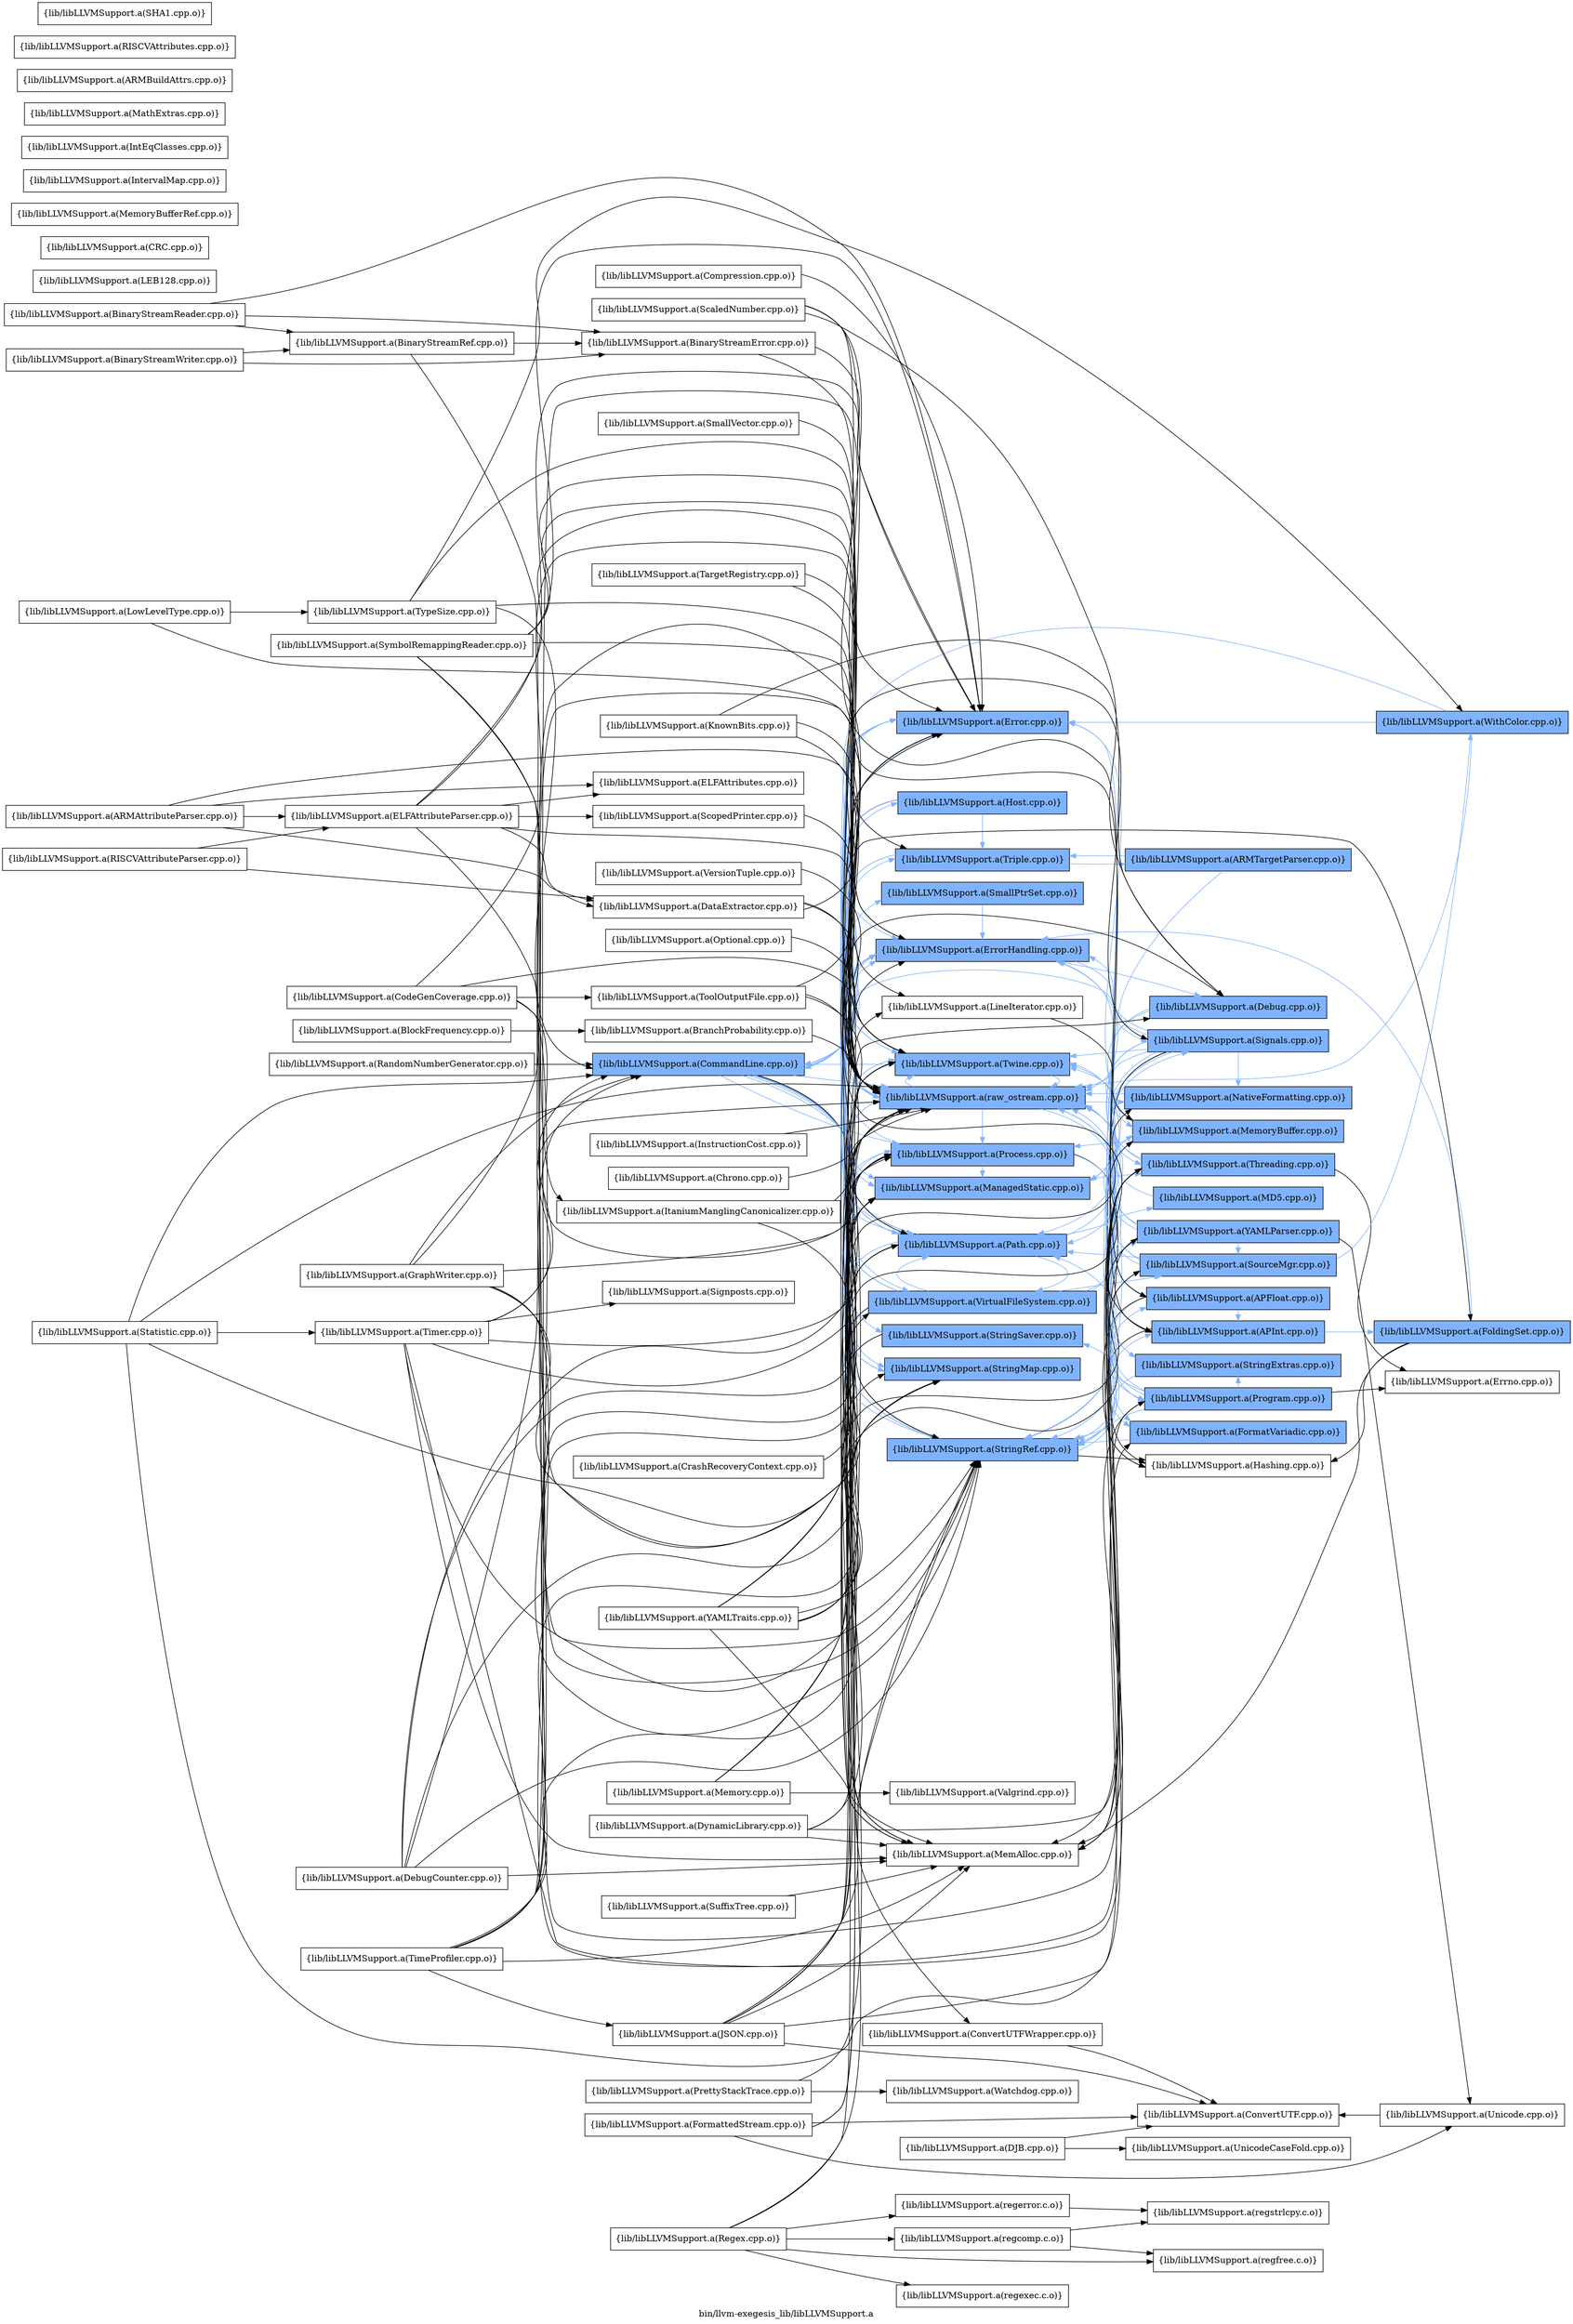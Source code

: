 digraph "bin/llvm-exegesis_lib/libLLVMSupport.a" {
	label="bin/llvm-exegesis_lib/libLLVMSupport.a";
	rankdir=LR;
	{ rank=same; Node0x55b45cbd2948;  }
	{ rank=same; Node0x55b45cbb5208; Node0x55b45cbb7238; Node0x55b45cbb7508; Node0x55b45cbae0e8; Node0x55b45cbaefe8; Node0x55b45cbd2cb8; Node0x55b45cbd3bb8; Node0x55b45cbd3438; Node0x55b45cbc2318; Node0x55b45cbc2098; Node0x55b45cbc73b8; Node0x55b45cbbc238; Node0x55b45cbba208; Node0x55b45cbb9218; Node0x55b45cbb81d8; Node0x55b45cbb8908;  }
	{ rank=same; Node0x55b45cbcd9e8; Node0x55b45cbae2c8; Node0x55b45cbd4608; Node0x55b45cbaf0d8; Node0x55b45cbd2538; Node0x55b45cbd35c8; Node0x55b45cbc1e68; Node0x55b45cbc5d38; Node0x55b45cbb6338; Node0x55b45cbb6ab8; Node0x55b45cbbbc48; Node0x55b45cbb9768; Node0x55b45cbb9e98; Node0x55b45cbc2d68; Node0x55b45cbb4cb8; Node0x55b45cbc30d8;  }
	{ rank=same; Node0x55b45cbd2948;  }
	{ rank=same; Node0x55b45cbb5208; Node0x55b45cbb7238; Node0x55b45cbb7508; Node0x55b45cbae0e8; Node0x55b45cbaefe8; Node0x55b45cbd2cb8; Node0x55b45cbd3bb8; Node0x55b45cbd3438; Node0x55b45cbc2318; Node0x55b45cbc2098; Node0x55b45cbc73b8; Node0x55b45cbbc238; Node0x55b45cbba208; Node0x55b45cbb9218; Node0x55b45cbb81d8; Node0x55b45cbb8908;  }
	{ rank=same; Node0x55b45cbcd9e8; Node0x55b45cbae2c8; Node0x55b45cbd4608; Node0x55b45cbaf0d8; Node0x55b45cbd2538; Node0x55b45cbd35c8; Node0x55b45cbc1e68; Node0x55b45cbc5d38; Node0x55b45cbb6338; Node0x55b45cbb6ab8; Node0x55b45cbbbc48; Node0x55b45cbb9768; Node0x55b45cbb9e98; Node0x55b45cbc2d68; Node0x55b45cbb4cb8; Node0x55b45cbc30d8;  }

	Node0x55b45cbd2948 [shape=record,shape=box,group=1,style=filled,fillcolor="0.600000 0.5 1",label="{lib/libLLVMSupport.a(CommandLine.cpp.o)}"];
	Node0x55b45cbd2948 -> Node0x55b45cbb5208[color="0.600000 0.5 1"];
	Node0x55b45cbd2948 -> Node0x55b45cbb7238[color="0.600000 0.5 1"];
	Node0x55b45cbd2948 -> Node0x55b45cbb7508[color="0.600000 0.5 1"];
	Node0x55b45cbd2948 -> Node0x55b45cbae0e8[color="0.600000 0.5 1"];
	Node0x55b45cbd2948 -> Node0x55b45cbaefe8[color="0.600000 0.5 1"];
	Node0x55b45cbd2948 -> Node0x55b45cbd2cb8;
	Node0x55b45cbd2948 -> Node0x55b45cbd3bb8[color="0.600000 0.5 1"];
	Node0x55b45cbd2948 -> Node0x55b45cbd3438[color="0.600000 0.5 1"];
	Node0x55b45cbd2948 -> Node0x55b45cbc2318[color="0.600000 0.5 1"];
	Node0x55b45cbd2948 -> Node0x55b45cbc2098;
	Node0x55b45cbd2948 -> Node0x55b45cbc73b8[color="0.600000 0.5 1"];
	Node0x55b45cbd2948 -> Node0x55b45cbbc238[color="0.600000 0.5 1"];
	Node0x55b45cbd2948 -> Node0x55b45cbba208[color="0.600000 0.5 1"];
	Node0x55b45cbd2948 -> Node0x55b45cbb9218[color="0.600000 0.5 1"];
	Node0x55b45cbd2948 -> Node0x55b45cbb81d8[color="0.600000 0.5 1"];
	Node0x55b45cbd2948 -> Node0x55b45cbb8908[color="0.600000 0.5 1"];
	Node0x55b45cbd3bb8 [shape=record,shape=box,group=1,style=filled,fillcolor="0.600000 0.5 1",label="{lib/libLLVMSupport.a(Error.cpp.o)}"];
	Node0x55b45cbd3bb8 -> Node0x55b45cbd3438[color="0.600000 0.5 1"];
	Node0x55b45cbd3bb8 -> Node0x55b45cbc2318[color="0.600000 0.5 1"];
	Node0x55b45cbd3bb8 -> Node0x55b45cbc73b8[color="0.600000 0.5 1"];
	Node0x55b45cbd3bb8 -> Node0x55b45cbba208[color="0.600000 0.5 1"];
	Node0x55b45cbc2098 [shape=record,shape=box,group=0,label="{lib/libLLVMSupport.a(MemAlloc.cpp.o)}"];
	Node0x55b45cbc73b8 [shape=record,shape=box,group=1,style=filled,fillcolor="0.600000 0.5 1",label="{lib/libLLVMSupport.a(Twine.cpp.o)}"];
	Node0x55b45cbc73b8 -> Node0x55b45cbba208[color="0.600000 0.5 1"];
	Node0x55b45cbba208 [shape=record,shape=box,group=1,style=filled,fillcolor="0.600000 0.5 1",label="{lib/libLLVMSupport.a(raw_ostream.cpp.o)}"];
	Node0x55b45cbba208 -> Node0x55b45cbd3bb8[color="0.600000 0.5 1"];
	Node0x55b45cbba208 -> Node0x55b45cbd3438[color="0.600000 0.5 1"];
	Node0x55b45cbba208 -> Node0x55b45cbc73b8[color="0.600000 0.5 1"];
	Node0x55b45cbba208 -> Node0x55b45cbb9768[color="0.600000 0.5 1"];
	Node0x55b45cbba208 -> Node0x55b45cbb9e98[color="0.600000 0.5 1"];
	Node0x55b45cbba208 -> Node0x55b45cbb81d8[color="0.600000 0.5 1"];
	Node0x55b45cbba208 -> Node0x55b45cbb8908[color="0.600000 0.5 1"];
	Node0x55b45cbba208 -> Node0x55b45cbc2d68[color="0.600000 0.5 1"];
	Node0x55b45cbc1c38 [shape=record,shape=box,group=0,label="{lib/libLLVMSupport.a(TargetRegistry.cpp.o)}"];
	Node0x55b45cbc1c38 -> Node0x55b45cbaefe8;
	Node0x55b45cbc1c38 -> Node0x55b45cbba208;
	Node0x55b45cbb4cb8 [shape=record,shape=box,group=1,style=filled,fillcolor="0.600000 0.5 1",label="{lib/libLLVMSupport.a(MD5.cpp.o)}"];
	Node0x55b45cbb4cb8 -> Node0x55b45cbba208[color="0.600000 0.5 1"];
	Node0x55b45cbb6338 [shape=record,shape=box,group=1,style=filled,fillcolor="0.600000 0.5 1",label="{lib/libLLVMSupport.a(SourceMgr.cpp.o)}"];
	Node0x55b45cbb6338 -> Node0x55b45cbb6ab8[color="0.600000 0.5 1"];
	Node0x55b45cbb6338 -> Node0x55b45cbae0e8[color="0.600000 0.5 1"];
	Node0x55b45cbb6338 -> Node0x55b45cbc73b8[color="0.600000 0.5 1"];
	Node0x55b45cbb6338 -> Node0x55b45cbbb5b8[color="0.600000 0.5 1"];
	Node0x55b45cbb6338 -> Node0x55b45cbba208[color="0.600000 0.5 1"];
	Node0x55b45cbb6338 -> Node0x55b45cbb81d8[color="0.600000 0.5 1"];
	Node0x55b45cbb7238 [shape=record,shape=box,group=1,style=filled,fillcolor="0.600000 0.5 1",label="{lib/libLLVMSupport.a(StringMap.cpp.o)}"];
	Node0x55b45cbb7238 -> Node0x55b45cbd3438[color="0.600000 0.5 1"];
	Node0x55b45cbae0e8 [shape=record,shape=box,group=1,style=filled,fillcolor="0.600000 0.5 1",label="{lib/libLLVMSupport.a(StringRef.cpp.o)}"];
	Node0x55b45cbae0e8 -> Node0x55b45cbcd9e8[color="0.600000 0.5 1"];
	Node0x55b45cbae0e8 -> Node0x55b45cbae2c8[color="0.600000 0.5 1"];
	Node0x55b45cbae0e8 -> Node0x55b45cbd3bb8[color="0.600000 0.5 1"];
	Node0x55b45cbae0e8 -> Node0x55b45cbd4608;
	Node0x55b45cbd3438 [shape=record,shape=box,group=1,style=filled,fillcolor="0.600000 0.5 1",label="{lib/libLLVMSupport.a(ErrorHandling.cpp.o)}"];
	Node0x55b45cbd3438 -> Node0x55b45cbd35c8[color="0.600000 0.5 1"];
	Node0x55b45cbd3438 -> Node0x55b45cbc73b8[color="0.600000 0.5 1"];
	Node0x55b45cbd3438 -> Node0x55b45cbba208[color="0.600000 0.5 1"];
	Node0x55b45cbd3438 -> Node0x55b45cbc1e68[color="0.600000 0.5 1"];
	Node0x55b45cbb81d8 [shape=record,shape=box,group=1,style=filled,fillcolor="0.600000 0.5 1",label="{lib/libLLVMSupport.a(Path.cpp.o)}"];
	Node0x55b45cbb81d8 -> Node0x55b45cbb4cb8[color="0.600000 0.5 1"];
	Node0x55b45cbb81d8 -> Node0x55b45cbae0e8[color="0.600000 0.5 1"];
	Node0x55b45cbb81d8 -> Node0x55b45cbd3bb8[color="0.600000 0.5 1"];
	Node0x55b45cbb81d8 -> Node0x55b45cbc73b8[color="0.600000 0.5 1"];
	Node0x55b45cbb81d8 -> Node0x55b45cbbc238[color="0.600000 0.5 1"];
	Node0x55b45cbb81d8 -> Node0x55b45cbb8908[color="0.600000 0.5 1"];
	Node0x55b45cbb81d8 -> Node0x55b45cbc1e68[color="0.600000 0.5 1"];
	Node0x55b45cbc1e68 [shape=record,shape=box,group=1,style=filled,fillcolor="0.600000 0.5 1",label="{lib/libLLVMSupport.a(Signals.cpp.o)}"];
	Node0x55b45cbc1e68 -> Node0x55b45cbb6ab8[color="0.600000 0.5 1"];
	Node0x55b45cbc1e68 -> Node0x55b45cbae0e8[color="0.600000 0.5 1"];
	Node0x55b45cbc1e68 -> Node0x55b45cbd2948[color="0.600000 0.5 1"];
	Node0x55b45cbc1e68 -> Node0x55b45cbd3438[color="0.600000 0.5 1"];
	Node0x55b45cbc1e68 -> Node0x55b45cbc2318[color="0.600000 0.5 1"];
	Node0x55b45cbc1e68 -> Node0x55b45cbc2098;
	Node0x55b45cbc1e68 -> Node0x55b45cbc73b8[color="0.600000 0.5 1"];
	Node0x55b45cbc1e68 -> Node0x55b45cbba208[color="0.600000 0.5 1"];
	Node0x55b45cbc1e68 -> Node0x55b45cbb9768[color="0.600000 0.5 1"];
	Node0x55b45cbc1e68 -> Node0x55b45cbb9e98[color="0.600000 0.5 1"];
	Node0x55b45cbc1e68 -> Node0x55b45cbb81d8[color="0.600000 0.5 1"];
	Node0x55b45cbc1e68 -> Node0x55b45cbc2d68[color="0.600000 0.5 1"];
	Node0x55b45cbc1e68 -> Node0x55b45cbc5d38[color="0.600000 0.5 1"];
	Node0x55b45cbd4608 [shape=record,shape=box,group=0,label="{lib/libLLVMSupport.a(Hashing.cpp.o)}"];
	Node0x55b45cbd48d8 [shape=record,shape=box,group=0,label="{lib/libLLVMSupport.a(LEB128.cpp.o)}"];
	Node0x55b45cbb5208 [shape=record,shape=box,group=1,style=filled,fillcolor="0.600000 0.5 1",label="{lib/libLLVMSupport.a(SmallPtrSet.cpp.o)}"];
	Node0x55b45cbb5208 -> Node0x55b45cbd3438[color="0.600000 0.5 1"];
	Node0x55b45cbaefe8 [shape=record,shape=box,group=1,style=filled,fillcolor="0.600000 0.5 1",label="{lib/libLLVMSupport.a(Triple.cpp.o)}"];
	Node0x55b45cbaefe8 -> Node0x55b45cbae0e8[color="0.600000 0.5 1"];
	Node0x55b45cbaefe8 -> Node0x55b45cbaf0d8[color="0.600000 0.5 1"];
	Node0x55b45cbaefe8 -> Node0x55b45cbc73b8[color="0.600000 0.5 1"];
	Node0x55b45cbcd9e8 [shape=record,shape=box,group=1,style=filled,fillcolor="0.600000 0.5 1",label="{lib/libLLVMSupport.a(APInt.cpp.o)}"];
	Node0x55b45cbcd9e8 -> Node0x55b45cbd56e8[color="0.600000 0.5 1"];
	Node0x55b45cbcd9e8 -> Node0x55b45cbd4608;
	Node0x55b45cbcd9e8 -> Node0x55b45cbba208[color="0.600000 0.5 1"];
	Node0x55b45cbd56e8 [shape=record,shape=box,group=1,style=filled,fillcolor="0.600000 0.5 1",label="{lib/libLLVMSupport.a(FoldingSet.cpp.o)}"];
	Node0x55b45cbd56e8 -> Node0x55b45cbd3438[color="0.600000 0.5 1"];
	Node0x55b45cbd56e8 -> Node0x55b45cbd4608;
	Node0x55b45cbd56e8 -> Node0x55b45cbc2098;
	Node0x55b45cbb7508 [shape=record,shape=box,group=1,style=filled,fillcolor="0.600000 0.5 1",label="{lib/libLLVMSupport.a(StringSaver.cpp.o)}"];
	Node0x55b45cbb7508 -> Node0x55b45cbae0e8[color="0.600000 0.5 1"];
	Node0x55b45cbb7508 -> Node0x55b45cbc2098;
	Node0x55b45cbd2cb8 [shape=record,shape=box,group=0,label="{lib/libLLVMSupport.a(ConvertUTFWrapper.cpp.o)}"];
	Node0x55b45cbd2cb8 -> Node0x55b45cbd2538;
	Node0x55b45cbc2318 [shape=record,shape=box,group=1,style=filled,fillcolor="0.600000 0.5 1",label="{lib/libLLVMSupport.a(ManagedStatic.cpp.o)}"];
	Node0x55b45cbc2318 -> Node0x55b45cbc5d38[color="0.600000 0.5 1"];
	Node0x55b45cbbc238 [shape=record,shape=box,group=1,style=filled,fillcolor="0.600000 0.5 1",label="{lib/libLLVMSupport.a(VirtualFileSystem.cpp.o)}"];
	Node0x55b45cbbc238 -> Node0x55b45cbb6338[color="0.600000 0.5 1"];
	Node0x55b45cbbc238 -> Node0x55b45cbb6ab8[color="0.600000 0.5 1"];
	Node0x55b45cbbc238 -> Node0x55b45cbb7238[color="0.600000 0.5 1"];
	Node0x55b45cbbc238 -> Node0x55b45cbae0e8[color="0.600000 0.5 1"];
	Node0x55b45cbbc238 -> Node0x55b45cbd3bb8[color="0.600000 0.5 1"];
	Node0x55b45cbbc238 -> Node0x55b45cbc2098;
	Node0x55b45cbbc238 -> Node0x55b45cbc73b8[color="0.600000 0.5 1"];
	Node0x55b45cbbc238 -> Node0x55b45cbbbc48[color="0.600000 0.5 1"];
	Node0x55b45cbbc238 -> Node0x55b45cbba208[color="0.600000 0.5 1"];
	Node0x55b45cbbc238 -> Node0x55b45cbb81d8[color="0.600000 0.5 1"];
	Node0x55b45cbb9218 [shape=record,shape=box,group=1,style=filled,fillcolor="0.600000 0.5 1",label="{lib/libLLVMSupport.a(Host.cpp.o)}"];
	Node0x55b45cbb9218 -> Node0x55b45cbb7238[color="0.600000 0.5 1"];
	Node0x55b45cbb9218 -> Node0x55b45cbae0e8[color="0.600000 0.5 1"];
	Node0x55b45cbb9218 -> Node0x55b45cbaefe8[color="0.600000 0.5 1"];
	Node0x55b45cbb9218 -> Node0x55b45cbc2098;
	Node0x55b45cbb9218 -> Node0x55b45cbba208[color="0.600000 0.5 1"];
	Node0x55b45cbb8908 [shape=record,shape=box,group=1,style=filled,fillcolor="0.600000 0.5 1",label="{lib/libLLVMSupport.a(Process.cpp.o)}"];
	Node0x55b45cbb8908 -> Node0x55b45cbd3bb8[color="0.600000 0.5 1"];
	Node0x55b45cbb8908 -> Node0x55b45cbd4608;
	Node0x55b45cbb8908 -> Node0x55b45cbc2318[color="0.600000 0.5 1"];
	Node0x55b45cbb8908 -> Node0x55b45cbb81d8[color="0.600000 0.5 1"];
	Node0x55b45cbb8908 -> Node0x55b45cbc30d8[color="0.600000 0.5 1"];
	Node0x55b45cbd2538 [shape=record,shape=box,group=0,label="{lib/libLLVMSupport.a(ConvertUTF.cpp.o)}"];
	Node0x55b45cbd35c8 [shape=record,shape=box,group=1,style=filled,fillcolor="0.600000 0.5 1",label="{lib/libLLVMSupport.a(Debug.cpp.o)}"];
	Node0x55b45cbd35c8 -> Node0x55b45cbc2318[color="0.600000 0.5 1"];
	Node0x55b45cbd35c8 -> Node0x55b45cbba208[color="0.600000 0.5 1"];
	Node0x55b45cbc5d38 [shape=record,shape=box,group=1,style=filled,fillcolor="0.600000 0.5 1",label="{lib/libLLVMSupport.a(Threading.cpp.o)}"];
	Node0x55b45cbc5d38 -> Node0x55b45cbae0e8[color="0.600000 0.5 1"];
	Node0x55b45cbc5d38 -> Node0x55b45cbd3438[color="0.600000 0.5 1"];
	Node0x55b45cbc5d38 -> Node0x55b45cbc2098;
	Node0x55b45cbc5d38 -> Node0x55b45cbc73b8[color="0.600000 0.5 1"];
	Node0x55b45cbc5d38 -> Node0x55b45cbc2a48;
	Node0x55b45cbb5b68 [shape=record,shape=box,group=0,label="{lib/libLLVMSupport.a(SmallVector.cpp.o)}"];
	Node0x55b45cbb5b68 -> Node0x55b45cbd3438;
	Node0x55b45cbb6ab8 [shape=record,shape=box,group=1,style=filled,fillcolor="0.600000 0.5 1",label="{lib/libLLVMSupport.a(MemoryBuffer.cpp.o)}"];
	Node0x55b45cbb6ab8 -> Node0x55b45cbd3bb8[color="0.600000 0.5 1"];
	Node0x55b45cbb6ab8 -> Node0x55b45cbc73b8[color="0.600000 0.5 1"];
	Node0x55b45cbb6ab8 -> Node0x55b45cbb81d8[color="0.600000 0.5 1"];
	Node0x55b45cbb6ab8 -> Node0x55b45cbb8908[color="0.600000 0.5 1"];
	Node0x55b45cbb6ab8 -> Node0x55b45cbc2d68[color="0.600000 0.5 1"];
	Node0x55b45cbbb5b8 [shape=record,shape=box,group=1,style=filled,fillcolor="0.600000 0.5 1",label="{lib/libLLVMSupport.a(WithColor.cpp.o)}"];
	Node0x55b45cbbb5b8 -> Node0x55b45cbd2948[color="0.600000 0.5 1"];
	Node0x55b45cbbb5b8 -> Node0x55b45cbd3bb8[color="0.600000 0.5 1"];
	Node0x55b45cbbb5b8 -> Node0x55b45cbba208[color="0.600000 0.5 1"];
	Node0x55b45cbc2d68 [shape=record,shape=box,group=1,style=filled,fillcolor="0.600000 0.5 1",label="{lib/libLLVMSupport.a(Program.cpp.o)}"];
	Node0x55b45cbc2d68 -> Node0x55b45cbb7508[color="0.600000 0.5 1"];
	Node0x55b45cbc2d68 -> Node0x55b45cbae0e8[color="0.600000 0.5 1"];
	Node0x55b45cbc2d68 -> Node0x55b45cbc2098;
	Node0x55b45cbc2d68 -> Node0x55b45cbba208[color="0.600000 0.5 1"];
	Node0x55b45cbc2d68 -> Node0x55b45cbb81d8[color="0.600000 0.5 1"];
	Node0x55b45cbc2d68 -> Node0x55b45cbc30d8[color="0.600000 0.5 1"];
	Node0x55b45cbc2d68 -> Node0x55b45cbc2a48;
	Node0x55b45cbae2c8 [shape=record,shape=box,group=1,style=filled,fillcolor="0.600000 0.5 1",label="{lib/libLLVMSupport.a(APFloat.cpp.o)}"];
	Node0x55b45cbae2c8 -> Node0x55b45cbcd9e8[color="0.600000 0.5 1"];
	Node0x55b45cbae2c8 -> Node0x55b45cbae0e8[color="0.600000 0.5 1"];
	Node0x55b45cbae2c8 -> Node0x55b45cbd3bb8[color="0.600000 0.5 1"];
	Node0x55b45cbae2c8 -> Node0x55b45cbd4608;
	Node0x55b45cbae2c8 -> Node0x55b45cbba208[color="0.600000 0.5 1"];
	Node0x55b45cbaf0d8 [shape=record,shape=box,group=1,style=filled,fillcolor="0.600000 0.5 1",label="{lib/libLLVMSupport.a(ARMTargetParser.cpp.o)}"];
	Node0x55b45cbaf0d8 -> Node0x55b45cbae0e8[color="0.600000 0.5 1"];
	Node0x55b45cbaf0d8 -> Node0x55b45cbaefe8[color="0.600000 0.5 1"];
	Node0x55b45cbbbc48 [shape=record,shape=box,group=1,style=filled,fillcolor="0.600000 0.5 1",label="{lib/libLLVMSupport.a(YAMLParser.cpp.o)}"];
	Node0x55b45cbbbc48 -> Node0x55b45cbb6338[color="0.600000 0.5 1"];
	Node0x55b45cbbbc48 -> Node0x55b45cbb6ab8[color="0.600000 0.5 1"];
	Node0x55b45cbbbc48 -> Node0x55b45cbae0e8[color="0.600000 0.5 1"];
	Node0x55b45cbbbc48 -> Node0x55b45cbd3438[color="0.600000 0.5 1"];
	Node0x55b45cbbbc48 -> Node0x55b45cbc2098;
	Node0x55b45cbbbc48 -> Node0x55b45cbbb068;
	Node0x55b45cbbbc48 -> Node0x55b45cbba208[color="0.600000 0.5 1"];
	Node0x55b45cbbb068 [shape=record,shape=box,group=0,label="{lib/libLLVMSupport.a(Unicode.cpp.o)}"];
	Node0x55b45cbbb068 -> Node0x55b45cbd2538;
	Node0x55b45cbb9768 [shape=record,shape=box,group=1,style=filled,fillcolor="0.600000 0.5 1",label="{lib/libLLVMSupport.a(NativeFormatting.cpp.o)}"];
	Node0x55b45cbb9768 -> Node0x55b45cbba208[color="0.600000 0.5 1"];
	Node0x55b45cbb9e98 [shape=record,shape=box,group=1,style=filled,fillcolor="0.600000 0.5 1",label="{lib/libLLVMSupport.a(FormatVariadic.cpp.o)}"];
	Node0x55b45cbb9e98 -> Node0x55b45cbae0e8[color="0.600000 0.5 1"];
	Node0x55b45cbc30d8 [shape=record,shape=box,group=1,style=filled,fillcolor="0.600000 0.5 1",label="{lib/libLLVMSupport.a(StringExtras.cpp.o)}"];
	Node0x55b45cbc30d8 -> Node0x55b45cbae0e8[color="0.600000 0.5 1"];
	Node0x55b45cbc30d8 -> Node0x55b45cbba208[color="0.600000 0.5 1"];
	Node0x55b45cbc3d58 [shape=record,shape=box,group=0,label="{lib/libLLVMSupport.a(CrashRecoveryContext.cpp.o)}"];
	Node0x55b45cbc3d58 -> Node0x55b45cbc2318;
	Node0x55b45cbc2a48 [shape=record,shape=box,group=0,label="{lib/libLLVMSupport.a(Errno.cpp.o)}"];
	Node0x55b45cbb5c58 [shape=record,shape=box,group=0,label="{lib/libLLVMSupport.a(TypeSize.cpp.o)}"];
	Node0x55b45cbb5c58 -> Node0x55b45cbd2948;
	Node0x55b45cbb5c58 -> Node0x55b45cbd3438;
	Node0x55b45cbb5c58 -> Node0x55b45cbbb5b8;
	Node0x55b45cbb5c58 -> Node0x55b45cbba208;
	Node0x55b45cbc1eb8 [shape=record,shape=box,group=0,label="{lib/libLLVMSupport.a(KnownBits.cpp.o)}"];
	Node0x55b45cbc1eb8 -> Node0x55b45cbcd9e8;
	Node0x55b45cbc1eb8 -> Node0x55b45cbd35c8;
	Node0x55b45cbc1eb8 -> Node0x55b45cbba208;
	Node0x55b45cbb6d38 [shape=record,shape=box,group=0,label="{lib/libLLVMSupport.a(BranchProbability.cpp.o)}"];
	Node0x55b45cbb6d38 -> Node0x55b45cbba208;
	Node0x55b45cbcb0a8 [shape=record,shape=box,group=0,label="{lib/libLLVMSupport.a(CodeGenCoverage.cpp.o)}"];
	Node0x55b45cbcb0a8 -> Node0x55b45cbc73b8;
	Node0x55b45cbcb0a8 -> Node0x55b45cbba208;
	Node0x55b45cbcb0a8 -> Node0x55b45cbb8908;
	Node0x55b45cbcb0a8 -> Node0x55b45cbc5d38;
	Node0x55b45cbcb0a8 -> Node0x55b45cbcb378;
	Node0x55b45cbcb378 [shape=record,shape=box,group=0,label="{lib/libLLVMSupport.a(ToolOutputFile.cpp.o)}"];
	Node0x55b45cbcb378 -> Node0x55b45cbba208;
	Node0x55b45cbcb378 -> Node0x55b45cbb81d8;
	Node0x55b45cbcb378 -> Node0x55b45cbc1e68;
	Node0x55b45cbb9d08 [shape=record,shape=box,group=0,label="{lib/libLLVMSupport.a(GraphWriter.cpp.o)}"];
	Node0x55b45cbb9d08 -> Node0x55b45cbae0e8;
	Node0x55b45cbb9d08 -> Node0x55b45cbd2948;
	Node0x55b45cbb9d08 -> Node0x55b45cbc73b8;
	Node0x55b45cbb9d08 -> Node0x55b45cbba208;
	Node0x55b45cbb9d08 -> Node0x55b45cbb81d8;
	Node0x55b45cbb9d08 -> Node0x55b45cbc2d68;
	Node0x55b45cbba168 [shape=record,shape=box,group=0,label="{lib/libLLVMSupport.a(DynamicLibrary.cpp.o)}"];
	Node0x55b45cbba168 -> Node0x55b45cbb7238;
	Node0x55b45cbba168 -> Node0x55b45cbc2318;
	Node0x55b45cbba168 -> Node0x55b45cbc2098;
	Node0x55b45cbba168 -> Node0x55b45cbc5d38;
	Node0x55b45cbc4b68 [shape=record,shape=box,group=0,label="{lib/libLLVMSupport.a(Compression.cpp.o)}"];
	Node0x55b45cbc4b68 -> Node0x55b45cbd3bb8;
	Node0x55b45cbc7db8 [shape=record,shape=box,group=0,label="{lib/libLLVMSupport.a(CRC.cpp.o)}"];
	Node0x55b45cbcdfd8 [shape=record,shape=box,group=0,label="{lib/libLLVMSupport.a(YAMLTraits.cpp.o)}"];
	Node0x55b45cbcdfd8 -> Node0x55b45cbb6338;
	Node0x55b45cbcdfd8 -> Node0x55b45cbb6ab8;
	Node0x55b45cbcdfd8 -> Node0x55b45cbb7238;
	Node0x55b45cbcdfd8 -> Node0x55b45cbae0e8;
	Node0x55b45cbcdfd8 -> Node0x55b45cbd3438;
	Node0x55b45cbcdfd8 -> Node0x55b45cbc2098;
	Node0x55b45cbcdfd8 -> Node0x55b45cbc73b8;
	Node0x55b45cbcdfd8 -> Node0x55b45cbbbc48;
	Node0x55b45cbcdfd8 -> Node0x55b45cbba208;
	Node0x55b45cbcdfd8 -> Node0x55b45cbcecf8;
	Node0x55b45cbccc78 [shape=record,shape=box,group=0,label="{lib/libLLVMSupport.a(MemoryBufferRef.cpp.o)}"];
	Node0x55b45cbcecf8 [shape=record,shape=box,group=0,label="{lib/libLLVMSupport.a(LineIterator.cpp.o)}"];
	Node0x55b45cbcecf8 -> Node0x55b45cbb6ab8;
	Node0x55b45cbcd1c8 [shape=record,shape=box,group=0,label="{lib/libLLVMSupport.a(VersionTuple.cpp.o)}"];
	Node0x55b45cbcd1c8 -> Node0x55b45cbba208;
	Node0x55b45cbc23b8 [shape=record,shape=box,group=0,label="{lib/libLLVMSupport.a(Timer.cpp.o)}"];
	Node0x55b45cbc23b8 -> Node0x55b45cbb7238;
	Node0x55b45cbc23b8 -> Node0x55b45cbd2948;
	Node0x55b45cbc23b8 -> Node0x55b45cbc2318;
	Node0x55b45cbc23b8 -> Node0x55b45cbc2098;
	Node0x55b45cbc23b8 -> Node0x55b45cbba208;
	Node0x55b45cbc23b8 -> Node0x55b45cbb8908;
	Node0x55b45cbc23b8 -> Node0x55b45cbc5d38;
	Node0x55b45cbc23b8 -> Node0x55b45cbc1d28;
	Node0x55b45cbc1d28 [shape=record,shape=box,group=0,label="{lib/libLLVMSupport.a(Signposts.cpp.o)}"];
	Node0x55b45cbc60a8 [shape=record,shape=box,group=0,label="{lib/libLLVMSupport.a(DJB.cpp.o)}"];
	Node0x55b45cbc60a8 -> Node0x55b45cbd2538;
	Node0x55b45cbc60a8 -> Node0x55b45cbc18c8;
	Node0x55b45cbc18c8 [shape=record,shape=box,group=0,label="{lib/libLLVMSupport.a(UnicodeCaseFold.cpp.o)}"];
	Node0x55b45cbcdad8 [shape=record,shape=box,group=0,label="{lib/libLLVMSupport.a(BinaryStreamWriter.cpp.o)}"];
	Node0x55b45cbcdad8 -> Node0x55b45cbcd088;
	Node0x55b45cbcdad8 -> Node0x55b45cbc1b98;
	Node0x55b45cbcd088 [shape=record,shape=box,group=0,label="{lib/libLLVMSupport.a(BinaryStreamRef.cpp.o)}"];
	Node0x55b45cbcd088 -> Node0x55b45cbbc238;
	Node0x55b45cbcd088 -> Node0x55b45cbc1b98;
	Node0x55b45cbc1b98 [shape=record,shape=box,group=0,label="{lib/libLLVMSupport.a(BinaryStreamError.cpp.o)}"];
	Node0x55b45cbc1b98 -> Node0x55b45cbd3bb8;
	Node0x55b45cbc1b98 -> Node0x55b45cbba208;
	Node0x55b45cbc63c8 [shape=record,shape=box,group=0,label="{lib/libLLVMSupport.a(BinaryStreamReader.cpp.o)}"];
	Node0x55b45cbc63c8 -> Node0x55b45cbd3bb8;
	Node0x55b45cbc63c8 -> Node0x55b45cbcd088;
	Node0x55b45cbc63c8 -> Node0x55b45cbc1b98;
	Node0x55b45cbbef88 [shape=record,shape=box,group=0,label="{lib/libLLVMSupport.a(DataExtractor.cpp.o)}"];
	Node0x55b45cbbef88 -> Node0x55b45cbae0e8;
	Node0x55b45cbbef88 -> Node0x55b45cbd3bb8;
	Node0x55b45cbbef88 -> Node0x55b45cbba208;
	Node0x55b45cbcfb58 [shape=record,shape=box,group=0,label="{lib/libLLVMSupport.a(Optional.cpp.o)}"];
	Node0x55b45cbcfb58 -> Node0x55b45cbba208;
	Node0x55b45cbd1e08 [shape=record,shape=box,group=0,label="{lib/libLLVMSupport.a(ScopedPrinter.cpp.o)}"];
	Node0x55b45cbd1e08 -> Node0x55b45cbba208;
	Node0x55b45cbbb298 [shape=record,shape=box,group=0,label="{lib/libLLVMSupport.a(LowLevelType.cpp.o)}"];
	Node0x55b45cbbb298 -> Node0x55b45cbba208;
	Node0x55b45cbbb298 -> Node0x55b45cbb5c58;
	Node0x55b45cbc43e8 [shape=record,shape=box,group=0,label="{lib/libLLVMSupport.a(BlockFrequency.cpp.o)}"];
	Node0x55b45cbc43e8 -> Node0x55b45cbb6d38;
	Node0x55b45cbd4f18 [shape=record,shape=box,group=0,label="{lib/libLLVMSupport.a(IntervalMap.cpp.o)}"];
	Node0x55b45cbc0838 [shape=record,shape=box,group=0,label="{lib/libLLVMSupport.a(Memory.cpp.o)}"];
	Node0x55b45cbc0838 -> Node0x55b45cbd3bb8;
	Node0x55b45cbc0838 -> Node0x55b45cbb8908;
	Node0x55b45cbc0838 -> Node0x55b45cbc0fb8;
	Node0x55b45cbc0fb8 [shape=record,shape=box,group=0,label="{lib/libLLVMSupport.a(Valgrind.cpp.o)}"];
	Node0x55b45cbbd3b8 [shape=record,shape=box,group=0,label="{lib/libLLVMSupport.a(ELFAttributeParser.cpp.o)}"];
	Node0x55b45cbbd3b8 -> Node0x55b45cbae0e8;
	Node0x55b45cbbd3b8 -> Node0x55b45cbd3bb8;
	Node0x55b45cbbd3b8 -> Node0x55b45cbc73b8;
	Node0x55b45cbbd3b8 -> Node0x55b45cbba208;
	Node0x55b45cbbd3b8 -> Node0x55b45cbbef88;
	Node0x55b45cbbd3b8 -> Node0x55b45cbd1e08;
	Node0x55b45cbbd3b8 -> Node0x55b45cbbe038;
	Node0x55b45cbbe038 [shape=record,shape=box,group=0,label="{lib/libLLVMSupport.a(ELFAttributes.cpp.o)}"];
	Node0x55b45cbcb508 [shape=record,shape=box,group=0,label="{lib/libLLVMSupport.a(IntEqClasses.cpp.o)}"];
	Node0x55b45cbccc28 [shape=record,shape=box,group=0,label="{lib/libLLVMSupport.a(MathExtras.cpp.o)}"];
	Node0x55b45cbc13c8 [shape=record,shape=box,group=0,label="{lib/libLLVMSupport.a(FormattedStream.cpp.o)}"];
	Node0x55b45cbc13c8 -> Node0x55b45cbd2538;
	Node0x55b45cbc13c8 -> Node0x55b45cbd35c8;
	Node0x55b45cbc13c8 -> Node0x55b45cbbb068;
	Node0x55b45cbc13c8 -> Node0x55b45cbba208;
	Node0x55b45cbc4a28 [shape=record,shape=box,group=0,label="{lib/libLLVMSupport.a(ScaledNumber.cpp.o)}"];
	Node0x55b45cbc4a28 -> Node0x55b45cbcd9e8;
	Node0x55b45cbc4a28 -> Node0x55b45cbae2c8;
	Node0x55b45cbc4a28 -> Node0x55b45cbd35c8;
	Node0x55b45cbc4a28 -> Node0x55b45cbba208;
	Node0x55b45cbafee8 [shape=record,shape=box,group=0,label="{lib/libLLVMSupport.a(DebugCounter.cpp.o)}"];
	Node0x55b45cbafee8 -> Node0x55b45cbae0e8;
	Node0x55b45cbafee8 -> Node0x55b45cbd2948;
	Node0x55b45cbafee8 -> Node0x55b45cbd35c8;
	Node0x55b45cbafee8 -> Node0x55b45cbc2318;
	Node0x55b45cbafee8 -> Node0x55b45cbc2098;
	Node0x55b45cbafee8 -> Node0x55b45cbba208;
	Node0x55b45cbba668 [shape=record,shape=box,group=0,label="{lib/libLLVMSupport.a(SuffixTree.cpp.o)}"];
	Node0x55b45cbba668 -> Node0x55b45cbc2098;
	Node0x55b45cbd4978 [shape=record,shape=box,group=0,label="{lib/libLLVMSupport.a(JSON.cpp.o)}"];
	Node0x55b45cbd4978 -> Node0x55b45cbae0e8;
	Node0x55b45cbd4978 -> Node0x55b45cbd2538;
	Node0x55b45cbd4978 -> Node0x55b45cbd3bb8;
	Node0x55b45cbd4978 -> Node0x55b45cbc2098;
	Node0x55b45cbd4978 -> Node0x55b45cbc73b8;
	Node0x55b45cbd4978 -> Node0x55b45cbba208;
	Node0x55b45cbd4978 -> Node0x55b45cbb9768;
	Node0x55b45cbd4978 -> Node0x55b45cbb9e98;
	Node0x55b45cbcd6c8 [shape=record,shape=box,group=0,label="{lib/libLLVMSupport.a(Regex.cpp.o)}"];
	Node0x55b45cbcd6c8 -> Node0x55b45cbae0e8;
	Node0x55b45cbcd6c8 -> Node0x55b45cbc73b8;
	Node0x55b45cbcd6c8 -> Node0x55b45cbd3528;
	Node0x55b45cbcd6c8 -> Node0x55b45cbd39d8;
	Node0x55b45cbcd6c8 -> Node0x55b45cbd4a18;
	Node0x55b45cbcd6c8 -> Node0x55b45cbd5698;
	Node0x55b45cbd3528 [shape=record,shape=box,group=0,label="{lib/libLLVMSupport.a(regcomp.c.o)}"];
	Node0x55b45cbd3528 -> Node0x55b45cbd41f8;
	Node0x55b45cbd3528 -> Node0x55b45cbd39d8;
	Node0x55b45cbd39d8 [shape=record,shape=box,group=0,label="{lib/libLLVMSupport.a(regfree.c.o)}"];
	Node0x55b45cbd4a18 [shape=record,shape=box,group=0,label="{lib/libLLVMSupport.a(regerror.c.o)}"];
	Node0x55b45cbd4a18 -> Node0x55b45cbd41f8;
	Node0x55b45cbd5698 [shape=record,shape=box,group=0,label="{lib/libLLVMSupport.a(regexec.c.o)}"];
	Node0x55b45cbd41f8 [shape=record,shape=box,group=0,label="{lib/libLLVMSupport.a(regstrlcpy.c.o)}"];
	Node0x55b45cbd0288 [shape=record,shape=box,group=0,label="{lib/libLLVMSupport.a(TimeProfiler.cpp.o)}"];
	Node0x55b45cbd0288 -> Node0x55b45cbb7238;
	Node0x55b45cbd0288 -> Node0x55b45cbd3bb8;
	Node0x55b45cbd0288 -> Node0x55b45cbc2098;
	Node0x55b45cbd0288 -> Node0x55b45cbc73b8;
	Node0x55b45cbd0288 -> Node0x55b45cbba208;
	Node0x55b45cbd0288 -> Node0x55b45cbb81d8;
	Node0x55b45cbd0288 -> Node0x55b45cbb8908;
	Node0x55b45cbd0288 -> Node0x55b45cbd4978;
	Node0x55b45cbce2a8 [shape=record,shape=box,group=0,label="{lib/libLLVMSupport.a(PrettyStackTrace.cpp.o)}"];
	Node0x55b45cbce2a8 -> Node0x55b45cbba208;
	Node0x55b45cbce2a8 -> Node0x55b45cbce898;
	Node0x55b45cbce898 [shape=record,shape=box,group=0,label="{lib/libLLVMSupport.a(Watchdog.cpp.o)}"];
	Node0x55b45cbc67d8 [shape=record,shape=box,group=0,label="{lib/libLLVMSupport.a(ItaniumManglingCanonicalizer.cpp.o)}"];
	Node0x55b45cbc67d8 -> Node0x55b45cbd56e8;
	Node0x55b45cbc67d8 -> Node0x55b45cbc2098;
	Node0x55b45cbc59c8 [shape=record,shape=box,group=0,label="{lib/libLLVMSupport.a(SymbolRemappingReader.cpp.o)}"];
	Node0x55b45cbc59c8 -> Node0x55b45cbae0e8;
	Node0x55b45cbc59c8 -> Node0x55b45cbd3bb8;
	Node0x55b45cbc59c8 -> Node0x55b45cbc73b8;
	Node0x55b45cbc59c8 -> Node0x55b45cbba208;
	Node0x55b45cbc59c8 -> Node0x55b45cbcecf8;
	Node0x55b45cbc59c8 -> Node0x55b45cbc67d8;
	Node0x55b45cbbe948 [shape=record,shape=box,group=0,label="{lib/libLLVMSupport.a(ARMBuildAttrs.cpp.o)}"];
	Node0x55b45cbbd908 [shape=record,shape=box,group=0,label="{lib/libLLVMSupport.a(RISCVAttributes.cpp.o)}"];
	Node0x55b45cbbdd18 [shape=record,shape=box,group=0,label="{lib/libLLVMSupport.a(ARMAttributeParser.cpp.o)}"];
	Node0x55b45cbbdd18 -> Node0x55b45cbba208;
	Node0x55b45cbbdd18 -> Node0x55b45cbbef88;
	Node0x55b45cbbdd18 -> Node0x55b45cbbd3b8;
	Node0x55b45cbbdd18 -> Node0x55b45cbbe038;
	Node0x55b45cbbcd78 [shape=record,shape=box,group=0,label="{lib/libLLVMSupport.a(RISCVAttributeParser.cpp.o)}"];
	Node0x55b45cbbcd78 -> Node0x55b45cbbef88;
	Node0x55b45cbbcd78 -> Node0x55b45cbbd3b8;
	Node0x55b45cbcd2b8 [shape=record,shape=box,group=0,label="{lib/libLLVMSupport.a(SHA1.cpp.o)}"];
	Node0x55b45cbbe8f8 [shape=record,shape=box,group=0,label="{lib/libLLVMSupport.a(InstructionCost.cpp.o)}"];
	Node0x55b45cbbe8f8 -> Node0x55b45cbba208;
	Node0x55b45cbb6ec8 [shape=record,shape=box,group=0,label="{lib/libLLVMSupport.a(Chrono.cpp.o)}"];
	Node0x55b45cbb6ec8 -> Node0x55b45cbba208;
	Node0x55b45cbcc458 [shape=record,shape=box,group=0,label="{lib/libLLVMSupport.a(RandomNumberGenerator.cpp.o)}"];
	Node0x55b45cbcc458 -> Node0x55b45cbd2948;
	Node0x55b45cbcdc18 [shape=record,shape=box,group=0,label="{lib/libLLVMSupport.a(Statistic.cpp.o)}"];
	Node0x55b45cbcdc18 -> Node0x55b45cbd2948;
	Node0x55b45cbcdc18 -> Node0x55b45cbc2318;
	Node0x55b45cbcdc18 -> Node0x55b45cbba208;
	Node0x55b45cbcdc18 -> Node0x55b45cbc5d38;
	Node0x55b45cbcdc18 -> Node0x55b45cbc23b8;
}
